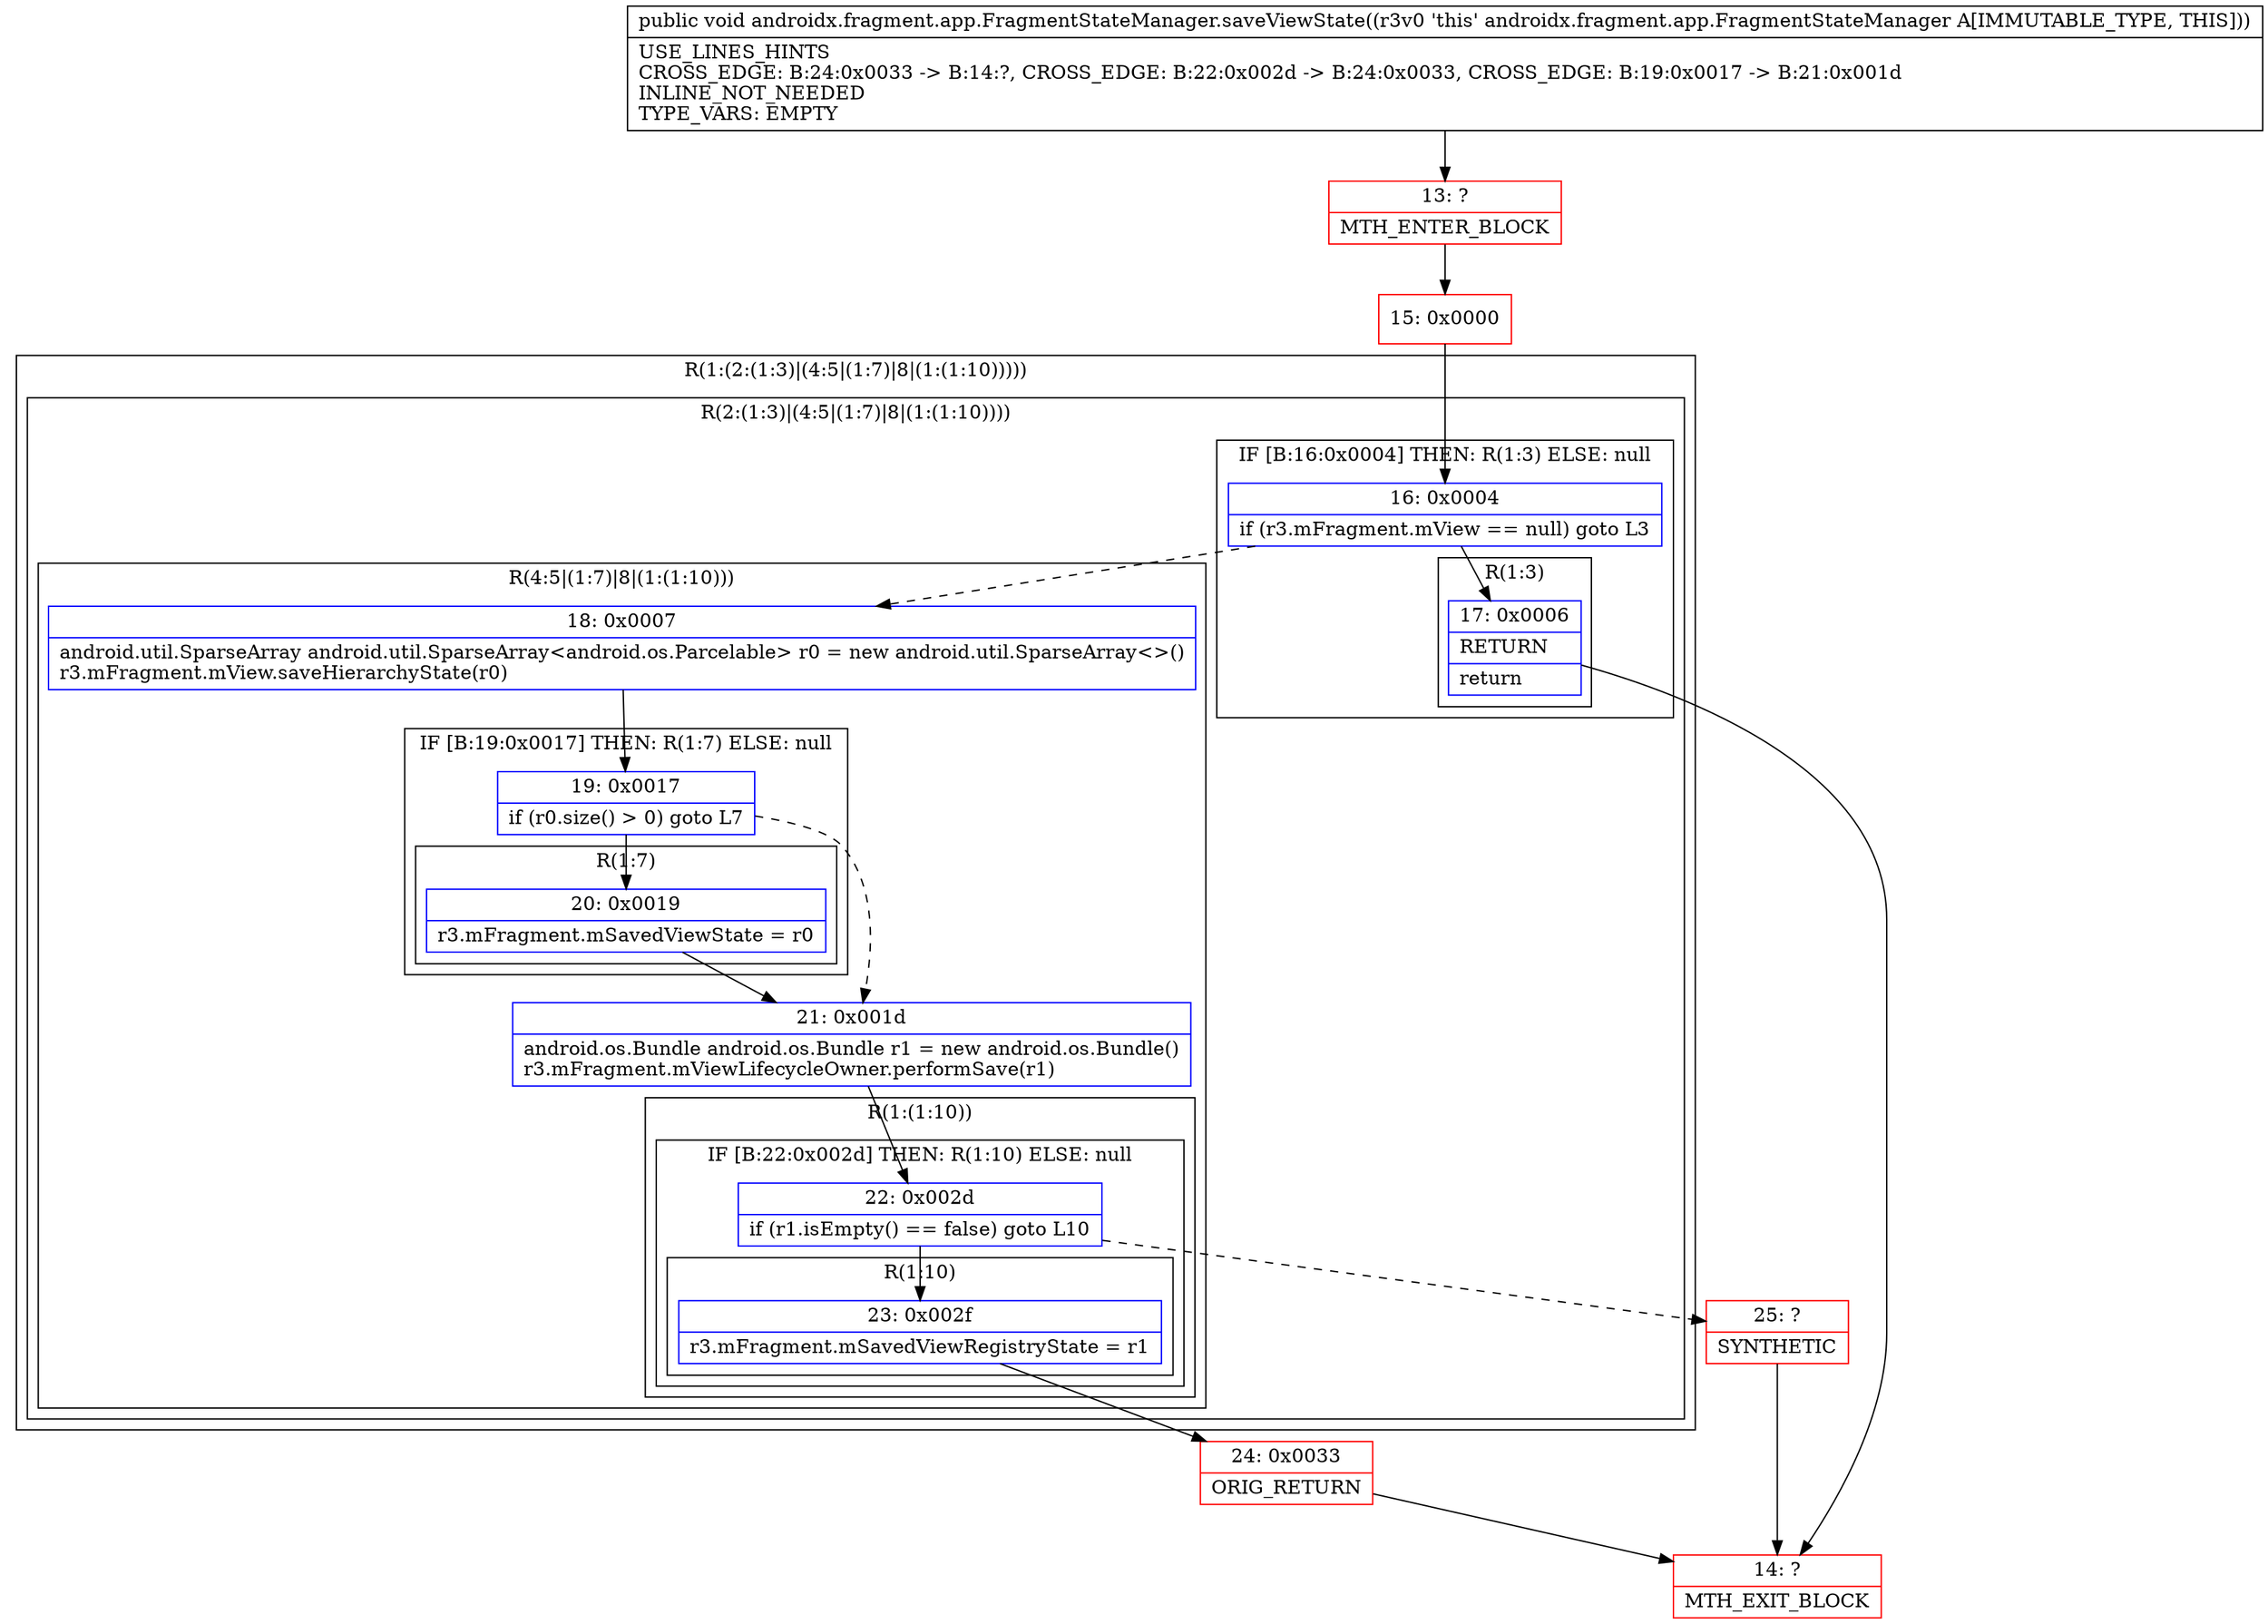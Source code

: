 digraph "CFG forandroidx.fragment.app.FragmentStateManager.saveViewState()V" {
subgraph cluster_Region_1957658135 {
label = "R(1:(2:(1:3)|(4:5|(1:7)|8|(1:(1:10)))))";
node [shape=record,color=blue];
subgraph cluster_Region_2143199555 {
label = "R(2:(1:3)|(4:5|(1:7)|8|(1:(1:10))))";
node [shape=record,color=blue];
subgraph cluster_IfRegion_1675858146 {
label = "IF [B:16:0x0004] THEN: R(1:3) ELSE: null";
node [shape=record,color=blue];
Node_16 [shape=record,label="{16\:\ 0x0004|if (r3.mFragment.mView == null) goto L3\l}"];
subgraph cluster_Region_1686198091 {
label = "R(1:3)";
node [shape=record,color=blue];
Node_17 [shape=record,label="{17\:\ 0x0006|RETURN\l|return\l}"];
}
}
subgraph cluster_Region_667345122 {
label = "R(4:5|(1:7)|8|(1:(1:10)))";
node [shape=record,color=blue];
Node_18 [shape=record,label="{18\:\ 0x0007|android.util.SparseArray android.util.SparseArray\<android.os.Parcelable\> r0 = new android.util.SparseArray\<\>()\lr3.mFragment.mView.saveHierarchyState(r0)\l}"];
subgraph cluster_IfRegion_1848250971 {
label = "IF [B:19:0x0017] THEN: R(1:7) ELSE: null";
node [shape=record,color=blue];
Node_19 [shape=record,label="{19\:\ 0x0017|if (r0.size() \> 0) goto L7\l}"];
subgraph cluster_Region_834246044 {
label = "R(1:7)";
node [shape=record,color=blue];
Node_20 [shape=record,label="{20\:\ 0x0019|r3.mFragment.mSavedViewState = r0\l}"];
}
}
Node_21 [shape=record,label="{21\:\ 0x001d|android.os.Bundle android.os.Bundle r1 = new android.os.Bundle()\lr3.mFragment.mViewLifecycleOwner.performSave(r1)\l}"];
subgraph cluster_Region_1808908810 {
label = "R(1:(1:10))";
node [shape=record,color=blue];
subgraph cluster_IfRegion_1303178188 {
label = "IF [B:22:0x002d] THEN: R(1:10) ELSE: null";
node [shape=record,color=blue];
Node_22 [shape=record,label="{22\:\ 0x002d|if (r1.isEmpty() == false) goto L10\l}"];
subgraph cluster_Region_1568523115 {
label = "R(1:10)";
node [shape=record,color=blue];
Node_23 [shape=record,label="{23\:\ 0x002f|r3.mFragment.mSavedViewRegistryState = r1\l}"];
}
}
}
}
}
}
Node_13 [shape=record,color=red,label="{13\:\ ?|MTH_ENTER_BLOCK\l}"];
Node_15 [shape=record,color=red,label="{15\:\ 0x0000}"];
Node_14 [shape=record,color=red,label="{14\:\ ?|MTH_EXIT_BLOCK\l}"];
Node_24 [shape=record,color=red,label="{24\:\ 0x0033|ORIG_RETURN\l}"];
Node_25 [shape=record,color=red,label="{25\:\ ?|SYNTHETIC\l}"];
MethodNode[shape=record,label="{public void androidx.fragment.app.FragmentStateManager.saveViewState((r3v0 'this' androidx.fragment.app.FragmentStateManager A[IMMUTABLE_TYPE, THIS]))  | USE_LINES_HINTS\lCROSS_EDGE: B:24:0x0033 \-\> B:14:?, CROSS_EDGE: B:22:0x002d \-\> B:24:0x0033, CROSS_EDGE: B:19:0x0017 \-\> B:21:0x001d\lINLINE_NOT_NEEDED\lTYPE_VARS: EMPTY\l}"];
MethodNode -> Node_13;Node_16 -> Node_17;
Node_16 -> Node_18[style=dashed];
Node_17 -> Node_14;
Node_18 -> Node_19;
Node_19 -> Node_20;
Node_19 -> Node_21[style=dashed];
Node_20 -> Node_21;
Node_21 -> Node_22;
Node_22 -> Node_23;
Node_22 -> Node_25[style=dashed];
Node_23 -> Node_24;
Node_13 -> Node_15;
Node_15 -> Node_16;
Node_24 -> Node_14;
Node_25 -> Node_14;
}

